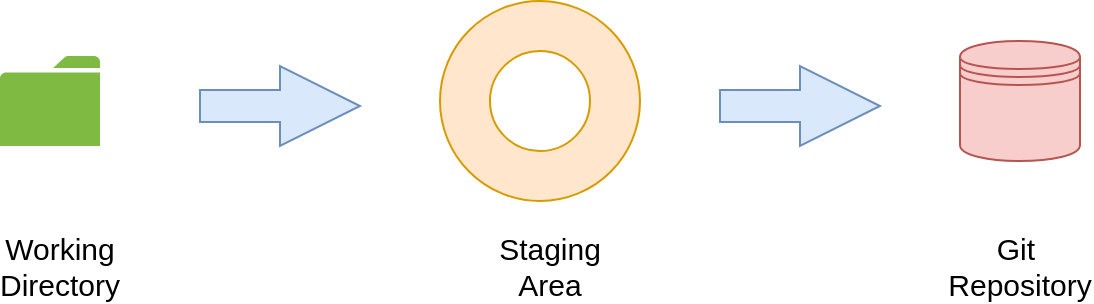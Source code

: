 <mxfile version="24.7.17">
  <diagram name="Page-1" id="dHMGJP1DGa3GSW2UznYv">
    <mxGraphModel dx="1426" dy="783" grid="1" gridSize="10" guides="1" tooltips="1" connect="1" arrows="1" fold="1" page="1" pageScale="1" pageWidth="850" pageHeight="1100" background="#ffffff" math="0" shadow="0">
      <root>
        <mxCell id="0" />
        <mxCell id="1" parent="0" />
        <mxCell id="s-BET5MH7tLf1JN1rGIR-1" value="" style="sketch=0;pointerEvents=1;shadow=0;dashed=0;html=1;strokeColor=none;labelPosition=center;verticalLabelPosition=bottom;verticalAlign=top;outlineConnect=0;align=center;shape=mxgraph.office.concepts.folder;fillColor=#7FBA42;" vertex="1" parent="1">
          <mxGeometry x="120" y="270" width="50" height="45" as="geometry" />
        </mxCell>
        <mxCell id="s-BET5MH7tLf1JN1rGIR-2" value="Working&lt;div style=&quot;font-size: 15px;&quot;&gt;Directory&lt;/div&gt;" style="text;strokeColor=none;align=center;fillColor=none;html=1;verticalAlign=middle;whiteSpace=wrap;rounded=0;fontSize=15;" vertex="1" parent="1">
          <mxGeometry x="120" y="360" width="60" height="30" as="geometry" />
        </mxCell>
        <mxCell id="s-BET5MH7tLf1JN1rGIR-3" value="" style="verticalLabelPosition=bottom;verticalAlign=top;html=1;shape=mxgraph.basic.donut;dx=25;fillColor=#ffe6cc;strokeColor=#d79b00;" vertex="1" parent="1">
          <mxGeometry x="340" y="242.5" width="100" height="100" as="geometry" />
        </mxCell>
        <mxCell id="s-BET5MH7tLf1JN1rGIR-4" value="Staging Area" style="text;strokeColor=none;align=center;fillColor=none;html=1;verticalAlign=middle;whiteSpace=wrap;rounded=0;fontSize=15;" vertex="1" parent="1">
          <mxGeometry x="365" y="360" width="60" height="30" as="geometry" />
        </mxCell>
        <mxCell id="s-BET5MH7tLf1JN1rGIR-5" value="" style="html=1;shadow=0;dashed=0;align=center;verticalAlign=middle;shape=mxgraph.arrows2.arrow;dy=0.6;dx=40;notch=0;fillColor=#dae8fc;strokeColor=#6c8ebf;" vertex="1" parent="1">
          <mxGeometry x="220" y="275" width="80" height="40" as="geometry" />
        </mxCell>
        <mxCell id="s-BET5MH7tLf1JN1rGIR-6" value="" style="html=1;shadow=0;dashed=0;align=center;verticalAlign=middle;shape=mxgraph.arrows2.arrow;dy=0.6;dx=40;notch=0;fillColor=#dae8fc;strokeColor=#6c8ebf;" vertex="1" parent="1">
          <mxGeometry x="480" y="275" width="80" height="40" as="geometry" />
        </mxCell>
        <mxCell id="s-BET5MH7tLf1JN1rGIR-7" value="" style="shape=datastore;whiteSpace=wrap;html=1;fillColor=#f8cecc;strokeColor=#b85450;" vertex="1" parent="1">
          <mxGeometry x="600" y="262.5" width="60" height="60" as="geometry" />
        </mxCell>
        <mxCell id="s-BET5MH7tLf1JN1rGIR-8" value="Git&amp;nbsp;&lt;div&gt;Repository&lt;/div&gt;" style="text;strokeColor=none;align=center;fillColor=none;html=1;verticalAlign=middle;whiteSpace=wrap;rounded=0;fontSize=15;" vertex="1" parent="1">
          <mxGeometry x="600" y="360" width="60" height="30" as="geometry" />
        </mxCell>
      </root>
    </mxGraphModel>
  </diagram>
</mxfile>
